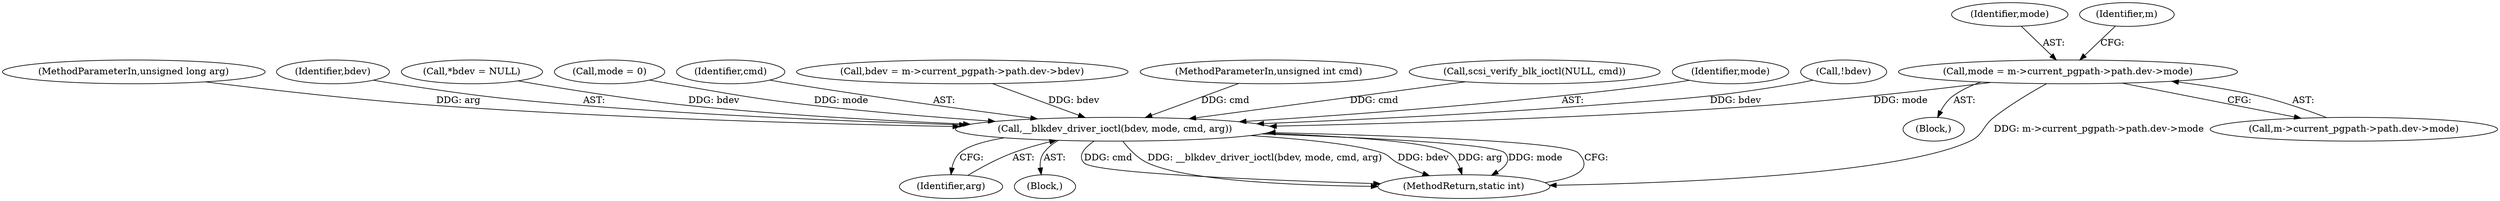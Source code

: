 digraph "0_linux_ec8013beddd717d1740cfefb1a9b900deef85462_1@pointer" {
"1000157" [label="(Call,mode = m->current_pgpath->path.dev->mode)"];
"1000209" [label="(Call,__blkdev_driver_ioctl(bdev, mode, cmd, arg))"];
"1000158" [label="(Identifier,mode)"];
"1000104" [label="(MethodParameterIn,unsigned long arg)"];
"1000209" [label="(Call,__blkdev_driver_ioctl(bdev, mode, cmd, arg))"];
"1000157" [label="(Call,mode = m->current_pgpath->path.dev->mode)"];
"1000213" [label="(Identifier,arg)"];
"1000210" [label="(Identifier,bdev)"];
"1000115" [label="(Call,*bdev = NULL)"];
"1000119" [label="(Call,mode = 0)"];
"1000145" [label="(Block,)"];
"1000212" [label="(Identifier,cmd)"];
"1000146" [label="(Call,bdev = m->current_pgpath->path.dev->bdev)"];
"1000103" [label="(MethodParameterIn,unsigned int cmd)"];
"1000105" [label="(Block,)"];
"1000206" [label="(Call,scsi_verify_blk_ioctl(NULL, cmd))"];
"1000214" [label="(MethodReturn,static int)"];
"1000211" [label="(Identifier,mode)"];
"1000159" [label="(Call,m->current_pgpath->path.dev->mode)"];
"1000178" [label="(Call,!bdev)"];
"1000170" [label="(Identifier,m)"];
"1000157" -> "1000145"  [label="AST: "];
"1000157" -> "1000159"  [label="CFG: "];
"1000158" -> "1000157"  [label="AST: "];
"1000159" -> "1000157"  [label="AST: "];
"1000170" -> "1000157"  [label="CFG: "];
"1000157" -> "1000214"  [label="DDG: m->current_pgpath->path.dev->mode"];
"1000157" -> "1000209"  [label="DDG: mode"];
"1000209" -> "1000105"  [label="AST: "];
"1000209" -> "1000213"  [label="CFG: "];
"1000210" -> "1000209"  [label="AST: "];
"1000211" -> "1000209"  [label="AST: "];
"1000212" -> "1000209"  [label="AST: "];
"1000213" -> "1000209"  [label="AST: "];
"1000214" -> "1000209"  [label="CFG: "];
"1000209" -> "1000214"  [label="DDG: cmd"];
"1000209" -> "1000214"  [label="DDG: __blkdev_driver_ioctl(bdev, mode, cmd, arg)"];
"1000209" -> "1000214"  [label="DDG: bdev"];
"1000209" -> "1000214"  [label="DDG: arg"];
"1000209" -> "1000214"  [label="DDG: mode"];
"1000178" -> "1000209"  [label="DDG: bdev"];
"1000146" -> "1000209"  [label="DDG: bdev"];
"1000115" -> "1000209"  [label="DDG: bdev"];
"1000119" -> "1000209"  [label="DDG: mode"];
"1000206" -> "1000209"  [label="DDG: cmd"];
"1000103" -> "1000209"  [label="DDG: cmd"];
"1000104" -> "1000209"  [label="DDG: arg"];
}
